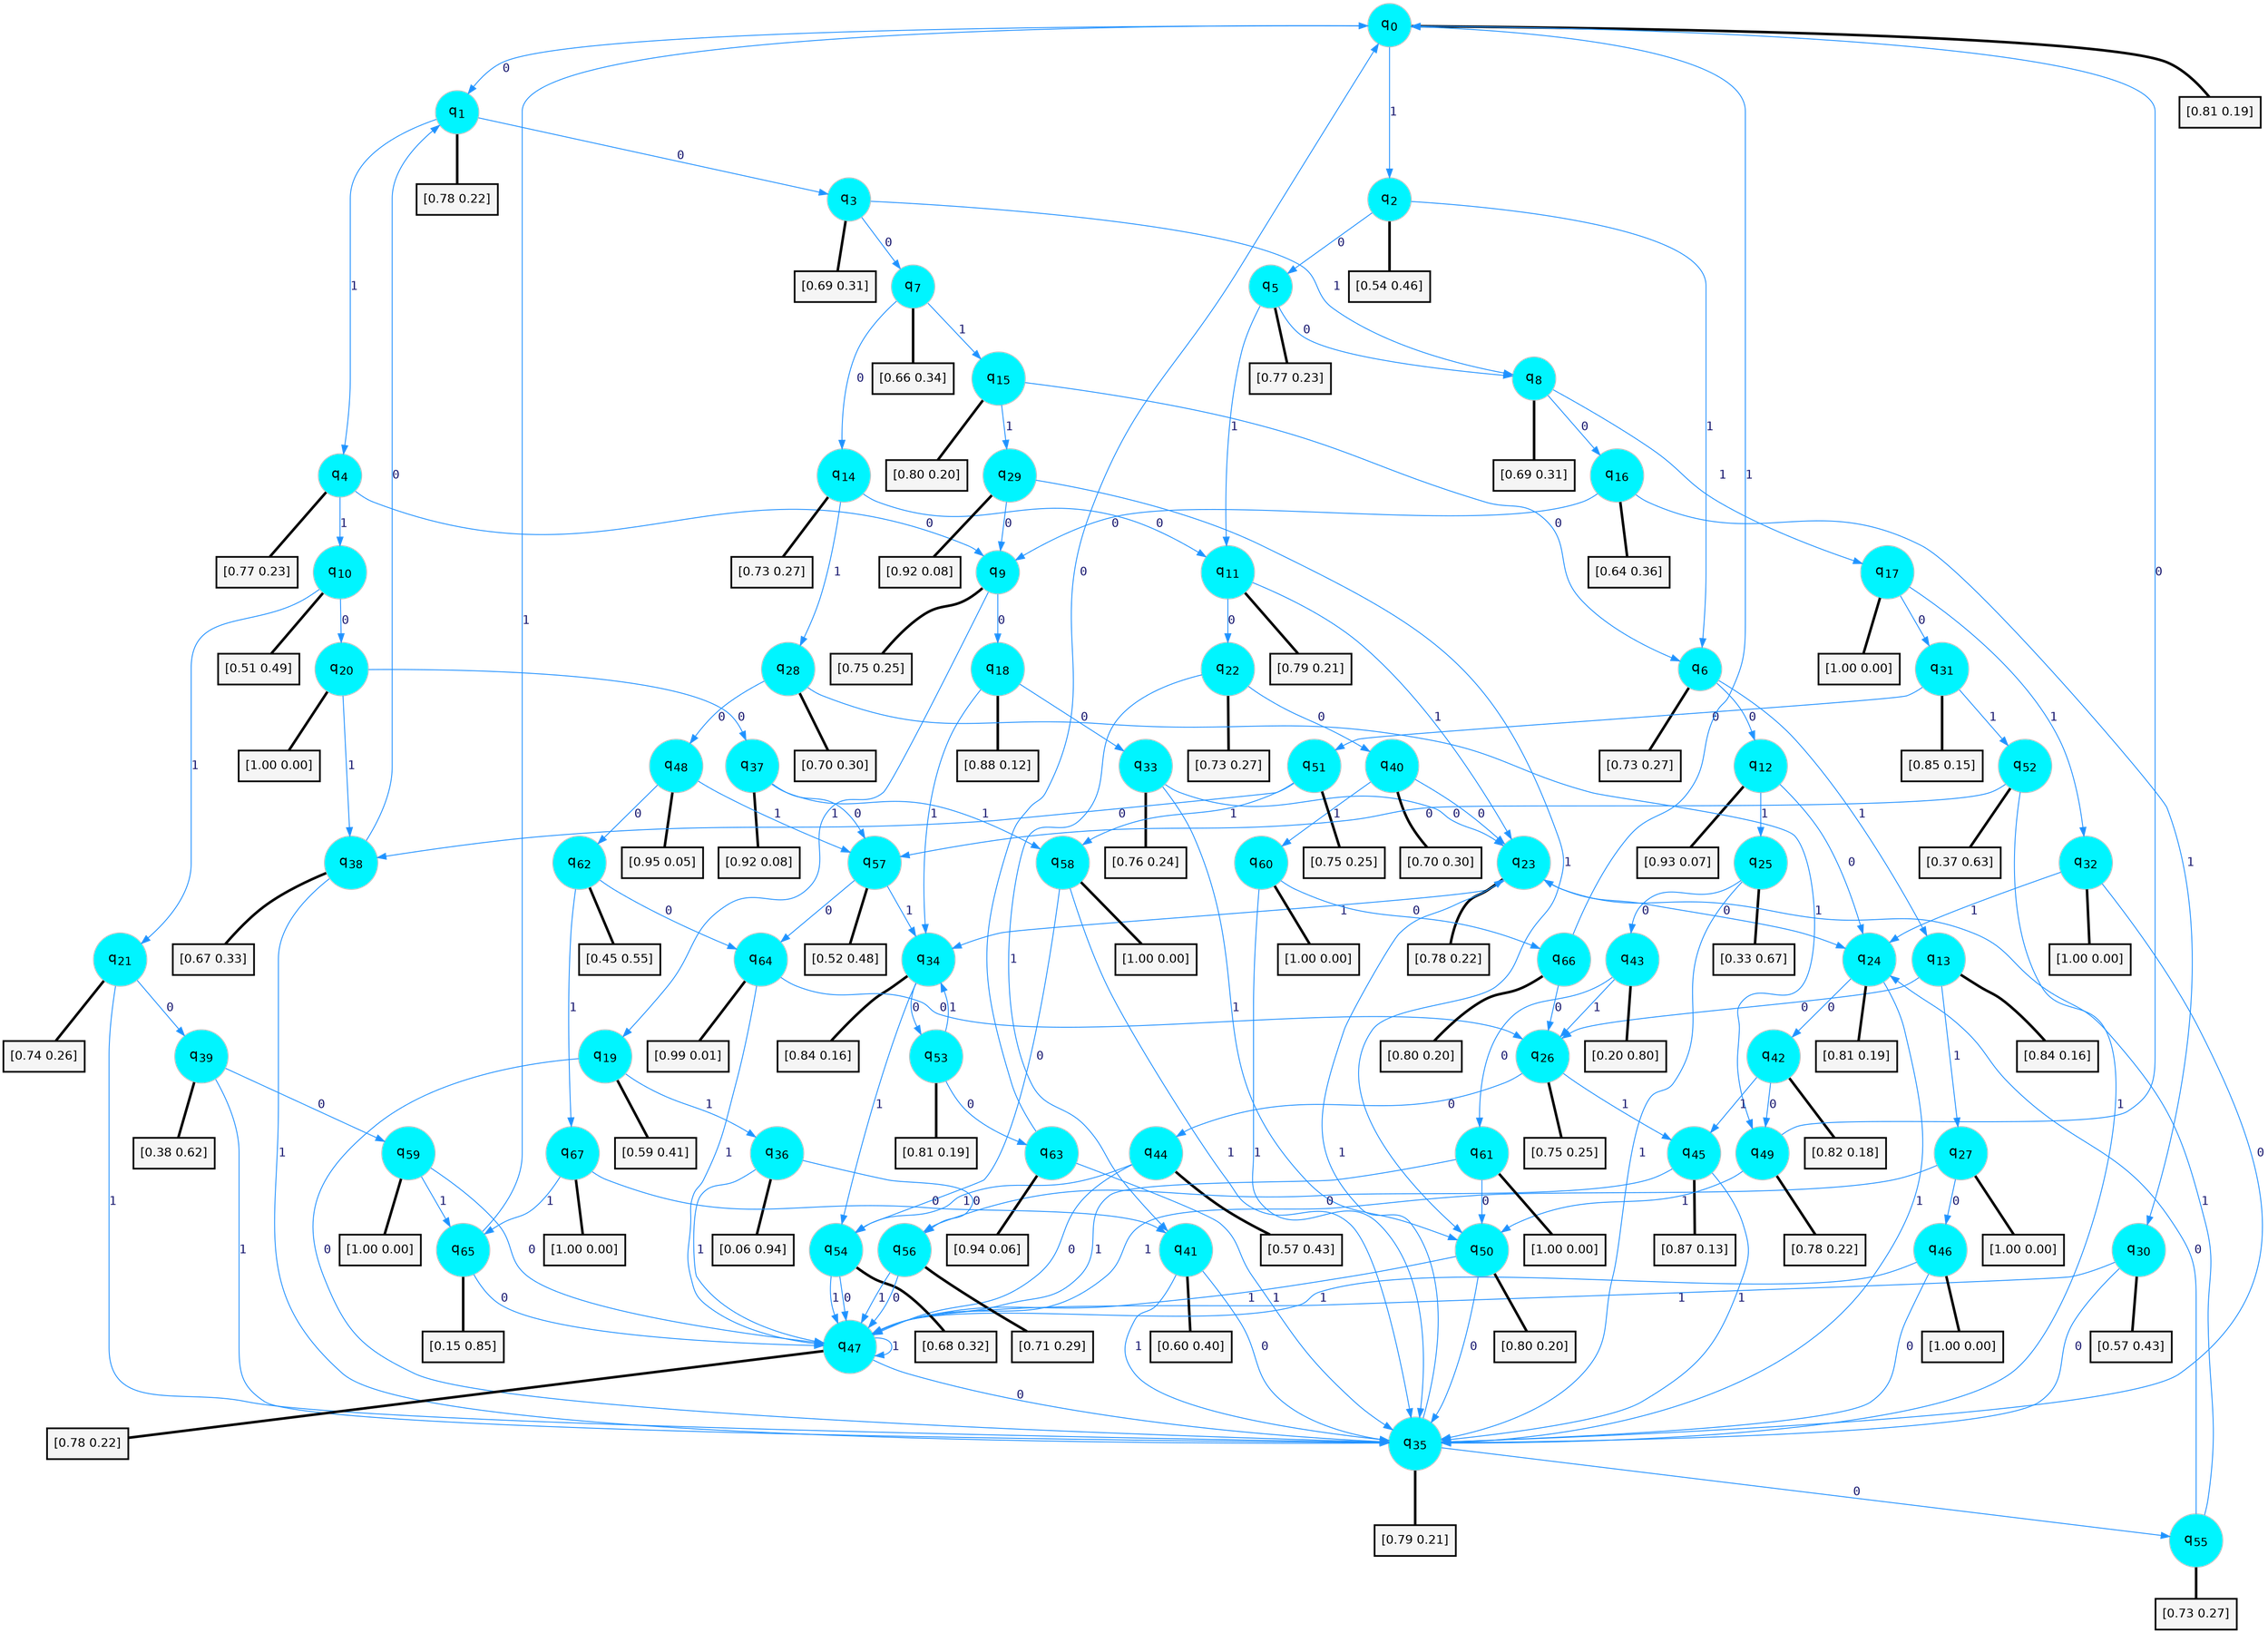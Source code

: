 digraph G {
graph [
bgcolor=transparent, dpi=300, rankdir=TD, size="40,25"];
node [
color=gray, fillcolor=turquoise1, fontcolor=black, fontname=Helvetica, fontsize=16, fontweight=bold, shape=circle, style=filled];
edge [
arrowsize=1, color=dodgerblue1, fontcolor=midnightblue, fontname=courier, fontweight=bold, penwidth=1, style=solid, weight=20];
0[label=<q<SUB>0</SUB>>];
1[label=<q<SUB>1</SUB>>];
2[label=<q<SUB>2</SUB>>];
3[label=<q<SUB>3</SUB>>];
4[label=<q<SUB>4</SUB>>];
5[label=<q<SUB>5</SUB>>];
6[label=<q<SUB>6</SUB>>];
7[label=<q<SUB>7</SUB>>];
8[label=<q<SUB>8</SUB>>];
9[label=<q<SUB>9</SUB>>];
10[label=<q<SUB>10</SUB>>];
11[label=<q<SUB>11</SUB>>];
12[label=<q<SUB>12</SUB>>];
13[label=<q<SUB>13</SUB>>];
14[label=<q<SUB>14</SUB>>];
15[label=<q<SUB>15</SUB>>];
16[label=<q<SUB>16</SUB>>];
17[label=<q<SUB>17</SUB>>];
18[label=<q<SUB>18</SUB>>];
19[label=<q<SUB>19</SUB>>];
20[label=<q<SUB>20</SUB>>];
21[label=<q<SUB>21</SUB>>];
22[label=<q<SUB>22</SUB>>];
23[label=<q<SUB>23</SUB>>];
24[label=<q<SUB>24</SUB>>];
25[label=<q<SUB>25</SUB>>];
26[label=<q<SUB>26</SUB>>];
27[label=<q<SUB>27</SUB>>];
28[label=<q<SUB>28</SUB>>];
29[label=<q<SUB>29</SUB>>];
30[label=<q<SUB>30</SUB>>];
31[label=<q<SUB>31</SUB>>];
32[label=<q<SUB>32</SUB>>];
33[label=<q<SUB>33</SUB>>];
34[label=<q<SUB>34</SUB>>];
35[label=<q<SUB>35</SUB>>];
36[label=<q<SUB>36</SUB>>];
37[label=<q<SUB>37</SUB>>];
38[label=<q<SUB>38</SUB>>];
39[label=<q<SUB>39</SUB>>];
40[label=<q<SUB>40</SUB>>];
41[label=<q<SUB>41</SUB>>];
42[label=<q<SUB>42</SUB>>];
43[label=<q<SUB>43</SUB>>];
44[label=<q<SUB>44</SUB>>];
45[label=<q<SUB>45</SUB>>];
46[label=<q<SUB>46</SUB>>];
47[label=<q<SUB>47</SUB>>];
48[label=<q<SUB>48</SUB>>];
49[label=<q<SUB>49</SUB>>];
50[label=<q<SUB>50</SUB>>];
51[label=<q<SUB>51</SUB>>];
52[label=<q<SUB>52</SUB>>];
53[label=<q<SUB>53</SUB>>];
54[label=<q<SUB>54</SUB>>];
55[label=<q<SUB>55</SUB>>];
56[label=<q<SUB>56</SUB>>];
57[label=<q<SUB>57</SUB>>];
58[label=<q<SUB>58</SUB>>];
59[label=<q<SUB>59</SUB>>];
60[label=<q<SUB>60</SUB>>];
61[label=<q<SUB>61</SUB>>];
62[label=<q<SUB>62</SUB>>];
63[label=<q<SUB>63</SUB>>];
64[label=<q<SUB>64</SUB>>];
65[label=<q<SUB>65</SUB>>];
66[label=<q<SUB>66</SUB>>];
67[label=<q<SUB>67</SUB>>];
68[label="[0.81 0.19]", shape=box,fontcolor=black, fontname=Helvetica, fontsize=14, penwidth=2, fillcolor=whitesmoke,color=black];
69[label="[0.78 0.22]", shape=box,fontcolor=black, fontname=Helvetica, fontsize=14, penwidth=2, fillcolor=whitesmoke,color=black];
70[label="[0.54 0.46]", shape=box,fontcolor=black, fontname=Helvetica, fontsize=14, penwidth=2, fillcolor=whitesmoke,color=black];
71[label="[0.69 0.31]", shape=box,fontcolor=black, fontname=Helvetica, fontsize=14, penwidth=2, fillcolor=whitesmoke,color=black];
72[label="[0.77 0.23]", shape=box,fontcolor=black, fontname=Helvetica, fontsize=14, penwidth=2, fillcolor=whitesmoke,color=black];
73[label="[0.77 0.23]", shape=box,fontcolor=black, fontname=Helvetica, fontsize=14, penwidth=2, fillcolor=whitesmoke,color=black];
74[label="[0.73 0.27]", shape=box,fontcolor=black, fontname=Helvetica, fontsize=14, penwidth=2, fillcolor=whitesmoke,color=black];
75[label="[0.66 0.34]", shape=box,fontcolor=black, fontname=Helvetica, fontsize=14, penwidth=2, fillcolor=whitesmoke,color=black];
76[label="[0.69 0.31]", shape=box,fontcolor=black, fontname=Helvetica, fontsize=14, penwidth=2, fillcolor=whitesmoke,color=black];
77[label="[0.75 0.25]", shape=box,fontcolor=black, fontname=Helvetica, fontsize=14, penwidth=2, fillcolor=whitesmoke,color=black];
78[label="[0.51 0.49]", shape=box,fontcolor=black, fontname=Helvetica, fontsize=14, penwidth=2, fillcolor=whitesmoke,color=black];
79[label="[0.79 0.21]", shape=box,fontcolor=black, fontname=Helvetica, fontsize=14, penwidth=2, fillcolor=whitesmoke,color=black];
80[label="[0.93 0.07]", shape=box,fontcolor=black, fontname=Helvetica, fontsize=14, penwidth=2, fillcolor=whitesmoke,color=black];
81[label="[0.84 0.16]", shape=box,fontcolor=black, fontname=Helvetica, fontsize=14, penwidth=2, fillcolor=whitesmoke,color=black];
82[label="[0.73 0.27]", shape=box,fontcolor=black, fontname=Helvetica, fontsize=14, penwidth=2, fillcolor=whitesmoke,color=black];
83[label="[0.80 0.20]", shape=box,fontcolor=black, fontname=Helvetica, fontsize=14, penwidth=2, fillcolor=whitesmoke,color=black];
84[label="[0.64 0.36]", shape=box,fontcolor=black, fontname=Helvetica, fontsize=14, penwidth=2, fillcolor=whitesmoke,color=black];
85[label="[1.00 0.00]", shape=box,fontcolor=black, fontname=Helvetica, fontsize=14, penwidth=2, fillcolor=whitesmoke,color=black];
86[label="[0.88 0.12]", shape=box,fontcolor=black, fontname=Helvetica, fontsize=14, penwidth=2, fillcolor=whitesmoke,color=black];
87[label="[0.59 0.41]", shape=box,fontcolor=black, fontname=Helvetica, fontsize=14, penwidth=2, fillcolor=whitesmoke,color=black];
88[label="[1.00 0.00]", shape=box,fontcolor=black, fontname=Helvetica, fontsize=14, penwidth=2, fillcolor=whitesmoke,color=black];
89[label="[0.74 0.26]", shape=box,fontcolor=black, fontname=Helvetica, fontsize=14, penwidth=2, fillcolor=whitesmoke,color=black];
90[label="[0.73 0.27]", shape=box,fontcolor=black, fontname=Helvetica, fontsize=14, penwidth=2, fillcolor=whitesmoke,color=black];
91[label="[0.78 0.22]", shape=box,fontcolor=black, fontname=Helvetica, fontsize=14, penwidth=2, fillcolor=whitesmoke,color=black];
92[label="[0.81 0.19]", shape=box,fontcolor=black, fontname=Helvetica, fontsize=14, penwidth=2, fillcolor=whitesmoke,color=black];
93[label="[0.33 0.67]", shape=box,fontcolor=black, fontname=Helvetica, fontsize=14, penwidth=2, fillcolor=whitesmoke,color=black];
94[label="[0.75 0.25]", shape=box,fontcolor=black, fontname=Helvetica, fontsize=14, penwidth=2, fillcolor=whitesmoke,color=black];
95[label="[1.00 0.00]", shape=box,fontcolor=black, fontname=Helvetica, fontsize=14, penwidth=2, fillcolor=whitesmoke,color=black];
96[label="[0.70 0.30]", shape=box,fontcolor=black, fontname=Helvetica, fontsize=14, penwidth=2, fillcolor=whitesmoke,color=black];
97[label="[0.92 0.08]", shape=box,fontcolor=black, fontname=Helvetica, fontsize=14, penwidth=2, fillcolor=whitesmoke,color=black];
98[label="[0.57 0.43]", shape=box,fontcolor=black, fontname=Helvetica, fontsize=14, penwidth=2, fillcolor=whitesmoke,color=black];
99[label="[0.85 0.15]", shape=box,fontcolor=black, fontname=Helvetica, fontsize=14, penwidth=2, fillcolor=whitesmoke,color=black];
100[label="[1.00 0.00]", shape=box,fontcolor=black, fontname=Helvetica, fontsize=14, penwidth=2, fillcolor=whitesmoke,color=black];
101[label="[0.76 0.24]", shape=box,fontcolor=black, fontname=Helvetica, fontsize=14, penwidth=2, fillcolor=whitesmoke,color=black];
102[label="[0.84 0.16]", shape=box,fontcolor=black, fontname=Helvetica, fontsize=14, penwidth=2, fillcolor=whitesmoke,color=black];
103[label="[0.79 0.21]", shape=box,fontcolor=black, fontname=Helvetica, fontsize=14, penwidth=2, fillcolor=whitesmoke,color=black];
104[label="[0.06 0.94]", shape=box,fontcolor=black, fontname=Helvetica, fontsize=14, penwidth=2, fillcolor=whitesmoke,color=black];
105[label="[0.92 0.08]", shape=box,fontcolor=black, fontname=Helvetica, fontsize=14, penwidth=2, fillcolor=whitesmoke,color=black];
106[label="[0.67 0.33]", shape=box,fontcolor=black, fontname=Helvetica, fontsize=14, penwidth=2, fillcolor=whitesmoke,color=black];
107[label="[0.38 0.62]", shape=box,fontcolor=black, fontname=Helvetica, fontsize=14, penwidth=2, fillcolor=whitesmoke,color=black];
108[label="[0.70 0.30]", shape=box,fontcolor=black, fontname=Helvetica, fontsize=14, penwidth=2, fillcolor=whitesmoke,color=black];
109[label="[0.60 0.40]", shape=box,fontcolor=black, fontname=Helvetica, fontsize=14, penwidth=2, fillcolor=whitesmoke,color=black];
110[label="[0.82 0.18]", shape=box,fontcolor=black, fontname=Helvetica, fontsize=14, penwidth=2, fillcolor=whitesmoke,color=black];
111[label="[0.20 0.80]", shape=box,fontcolor=black, fontname=Helvetica, fontsize=14, penwidth=2, fillcolor=whitesmoke,color=black];
112[label="[0.57 0.43]", shape=box,fontcolor=black, fontname=Helvetica, fontsize=14, penwidth=2, fillcolor=whitesmoke,color=black];
113[label="[0.87 0.13]", shape=box,fontcolor=black, fontname=Helvetica, fontsize=14, penwidth=2, fillcolor=whitesmoke,color=black];
114[label="[1.00 0.00]", shape=box,fontcolor=black, fontname=Helvetica, fontsize=14, penwidth=2, fillcolor=whitesmoke,color=black];
115[label="[0.78 0.22]", shape=box,fontcolor=black, fontname=Helvetica, fontsize=14, penwidth=2, fillcolor=whitesmoke,color=black];
116[label="[0.95 0.05]", shape=box,fontcolor=black, fontname=Helvetica, fontsize=14, penwidth=2, fillcolor=whitesmoke,color=black];
117[label="[0.78 0.22]", shape=box,fontcolor=black, fontname=Helvetica, fontsize=14, penwidth=2, fillcolor=whitesmoke,color=black];
118[label="[0.80 0.20]", shape=box,fontcolor=black, fontname=Helvetica, fontsize=14, penwidth=2, fillcolor=whitesmoke,color=black];
119[label="[0.75 0.25]", shape=box,fontcolor=black, fontname=Helvetica, fontsize=14, penwidth=2, fillcolor=whitesmoke,color=black];
120[label="[0.37 0.63]", shape=box,fontcolor=black, fontname=Helvetica, fontsize=14, penwidth=2, fillcolor=whitesmoke,color=black];
121[label="[0.81 0.19]", shape=box,fontcolor=black, fontname=Helvetica, fontsize=14, penwidth=2, fillcolor=whitesmoke,color=black];
122[label="[0.68 0.32]", shape=box,fontcolor=black, fontname=Helvetica, fontsize=14, penwidth=2, fillcolor=whitesmoke,color=black];
123[label="[0.73 0.27]", shape=box,fontcolor=black, fontname=Helvetica, fontsize=14, penwidth=2, fillcolor=whitesmoke,color=black];
124[label="[0.71 0.29]", shape=box,fontcolor=black, fontname=Helvetica, fontsize=14, penwidth=2, fillcolor=whitesmoke,color=black];
125[label="[0.52 0.48]", shape=box,fontcolor=black, fontname=Helvetica, fontsize=14, penwidth=2, fillcolor=whitesmoke,color=black];
126[label="[1.00 0.00]", shape=box,fontcolor=black, fontname=Helvetica, fontsize=14, penwidth=2, fillcolor=whitesmoke,color=black];
127[label="[1.00 0.00]", shape=box,fontcolor=black, fontname=Helvetica, fontsize=14, penwidth=2, fillcolor=whitesmoke,color=black];
128[label="[1.00 0.00]", shape=box,fontcolor=black, fontname=Helvetica, fontsize=14, penwidth=2, fillcolor=whitesmoke,color=black];
129[label="[1.00 0.00]", shape=box,fontcolor=black, fontname=Helvetica, fontsize=14, penwidth=2, fillcolor=whitesmoke,color=black];
130[label="[0.45 0.55]", shape=box,fontcolor=black, fontname=Helvetica, fontsize=14, penwidth=2, fillcolor=whitesmoke,color=black];
131[label="[0.94 0.06]", shape=box,fontcolor=black, fontname=Helvetica, fontsize=14, penwidth=2, fillcolor=whitesmoke,color=black];
132[label="[0.99 0.01]", shape=box,fontcolor=black, fontname=Helvetica, fontsize=14, penwidth=2, fillcolor=whitesmoke,color=black];
133[label="[0.15 0.85]", shape=box,fontcolor=black, fontname=Helvetica, fontsize=14, penwidth=2, fillcolor=whitesmoke,color=black];
134[label="[0.80 0.20]", shape=box,fontcolor=black, fontname=Helvetica, fontsize=14, penwidth=2, fillcolor=whitesmoke,color=black];
135[label="[1.00 0.00]", shape=box,fontcolor=black, fontname=Helvetica, fontsize=14, penwidth=2, fillcolor=whitesmoke,color=black];
0->1 [label=0];
0->2 [label=1];
0->68 [arrowhead=none, penwidth=3,color=black];
1->3 [label=0];
1->4 [label=1];
1->69 [arrowhead=none, penwidth=3,color=black];
2->5 [label=0];
2->6 [label=1];
2->70 [arrowhead=none, penwidth=3,color=black];
3->7 [label=0];
3->8 [label=1];
3->71 [arrowhead=none, penwidth=3,color=black];
4->9 [label=0];
4->10 [label=1];
4->72 [arrowhead=none, penwidth=3,color=black];
5->8 [label=0];
5->11 [label=1];
5->73 [arrowhead=none, penwidth=3,color=black];
6->12 [label=0];
6->13 [label=1];
6->74 [arrowhead=none, penwidth=3,color=black];
7->14 [label=0];
7->15 [label=1];
7->75 [arrowhead=none, penwidth=3,color=black];
8->16 [label=0];
8->17 [label=1];
8->76 [arrowhead=none, penwidth=3,color=black];
9->18 [label=0];
9->19 [label=1];
9->77 [arrowhead=none, penwidth=3,color=black];
10->20 [label=0];
10->21 [label=1];
10->78 [arrowhead=none, penwidth=3,color=black];
11->22 [label=0];
11->23 [label=1];
11->79 [arrowhead=none, penwidth=3,color=black];
12->24 [label=0];
12->25 [label=1];
12->80 [arrowhead=none, penwidth=3,color=black];
13->26 [label=0];
13->27 [label=1];
13->81 [arrowhead=none, penwidth=3,color=black];
14->11 [label=0];
14->28 [label=1];
14->82 [arrowhead=none, penwidth=3,color=black];
15->6 [label=0];
15->29 [label=1];
15->83 [arrowhead=none, penwidth=3,color=black];
16->9 [label=0];
16->30 [label=1];
16->84 [arrowhead=none, penwidth=3,color=black];
17->31 [label=0];
17->32 [label=1];
17->85 [arrowhead=none, penwidth=3,color=black];
18->33 [label=0];
18->34 [label=1];
18->86 [arrowhead=none, penwidth=3,color=black];
19->35 [label=0];
19->36 [label=1];
19->87 [arrowhead=none, penwidth=3,color=black];
20->37 [label=0];
20->38 [label=1];
20->88 [arrowhead=none, penwidth=3,color=black];
21->39 [label=0];
21->35 [label=1];
21->89 [arrowhead=none, penwidth=3,color=black];
22->40 [label=0];
22->41 [label=1];
22->90 [arrowhead=none, penwidth=3,color=black];
23->24 [label=0];
23->34 [label=1];
23->91 [arrowhead=none, penwidth=3,color=black];
24->42 [label=0];
24->35 [label=1];
24->92 [arrowhead=none, penwidth=3,color=black];
25->43 [label=0];
25->35 [label=1];
25->93 [arrowhead=none, penwidth=3,color=black];
26->44 [label=0];
26->45 [label=1];
26->94 [arrowhead=none, penwidth=3,color=black];
27->46 [label=0];
27->47 [label=1];
27->95 [arrowhead=none, penwidth=3,color=black];
28->48 [label=0];
28->49 [label=1];
28->96 [arrowhead=none, penwidth=3,color=black];
29->9 [label=0];
29->50 [label=1];
29->97 [arrowhead=none, penwidth=3,color=black];
30->35 [label=0];
30->47 [label=1];
30->98 [arrowhead=none, penwidth=3,color=black];
31->51 [label=0];
31->52 [label=1];
31->99 [arrowhead=none, penwidth=3,color=black];
32->35 [label=0];
32->24 [label=1];
32->100 [arrowhead=none, penwidth=3,color=black];
33->23 [label=0];
33->50 [label=1];
33->101 [arrowhead=none, penwidth=3,color=black];
34->53 [label=0];
34->54 [label=1];
34->102 [arrowhead=none, penwidth=3,color=black];
35->55 [label=0];
35->23 [label=1];
35->103 [arrowhead=none, penwidth=3,color=black];
36->56 [label=0];
36->47 [label=1];
36->104 [arrowhead=none, penwidth=3,color=black];
37->57 [label=0];
37->58 [label=1];
37->105 [arrowhead=none, penwidth=3,color=black];
38->1 [label=0];
38->35 [label=1];
38->106 [arrowhead=none, penwidth=3,color=black];
39->59 [label=0];
39->35 [label=1];
39->107 [arrowhead=none, penwidth=3,color=black];
40->23 [label=0];
40->60 [label=1];
40->108 [arrowhead=none, penwidth=3,color=black];
41->35 [label=0];
41->35 [label=1];
41->109 [arrowhead=none, penwidth=3,color=black];
42->49 [label=0];
42->45 [label=1];
42->110 [arrowhead=none, penwidth=3,color=black];
43->61 [label=0];
43->26 [label=1];
43->111 [arrowhead=none, penwidth=3,color=black];
44->47 [label=0];
44->54 [label=1];
44->112 [arrowhead=none, penwidth=3,color=black];
45->56 [label=0];
45->35 [label=1];
45->113 [arrowhead=none, penwidth=3,color=black];
46->35 [label=0];
46->47 [label=1];
46->114 [arrowhead=none, penwidth=3,color=black];
47->35 [label=0];
47->47 [label=1];
47->115 [arrowhead=none, penwidth=3,color=black];
48->62 [label=0];
48->57 [label=1];
48->116 [arrowhead=none, penwidth=3,color=black];
49->0 [label=0];
49->50 [label=1];
49->117 [arrowhead=none, penwidth=3,color=black];
50->35 [label=0];
50->47 [label=1];
50->118 [arrowhead=none, penwidth=3,color=black];
51->38 [label=0];
51->58 [label=1];
51->119 [arrowhead=none, penwidth=3,color=black];
52->57 [label=0];
52->35 [label=1];
52->120 [arrowhead=none, penwidth=3,color=black];
53->63 [label=0];
53->34 [label=1];
53->121 [arrowhead=none, penwidth=3,color=black];
54->47 [label=0];
54->47 [label=1];
54->122 [arrowhead=none, penwidth=3,color=black];
55->24 [label=0];
55->23 [label=1];
55->123 [arrowhead=none, penwidth=3,color=black];
56->47 [label=0];
56->47 [label=1];
56->124 [arrowhead=none, penwidth=3,color=black];
57->64 [label=0];
57->34 [label=1];
57->125 [arrowhead=none, penwidth=3,color=black];
58->54 [label=0];
58->35 [label=1];
58->126 [arrowhead=none, penwidth=3,color=black];
59->47 [label=0];
59->65 [label=1];
59->127 [arrowhead=none, penwidth=3,color=black];
60->66 [label=0];
60->35 [label=1];
60->128 [arrowhead=none, penwidth=3,color=black];
61->50 [label=0];
61->47 [label=1];
61->129 [arrowhead=none, penwidth=3,color=black];
62->64 [label=0];
62->67 [label=1];
62->130 [arrowhead=none, penwidth=3,color=black];
63->0 [label=0];
63->35 [label=1];
63->131 [arrowhead=none, penwidth=3,color=black];
64->26 [label=0];
64->47 [label=1];
64->132 [arrowhead=none, penwidth=3,color=black];
65->47 [label=0];
65->0 [label=1];
65->133 [arrowhead=none, penwidth=3,color=black];
66->26 [label=0];
66->0 [label=1];
66->134 [arrowhead=none, penwidth=3,color=black];
67->41 [label=0];
67->65 [label=1];
67->135 [arrowhead=none, penwidth=3,color=black];
}
